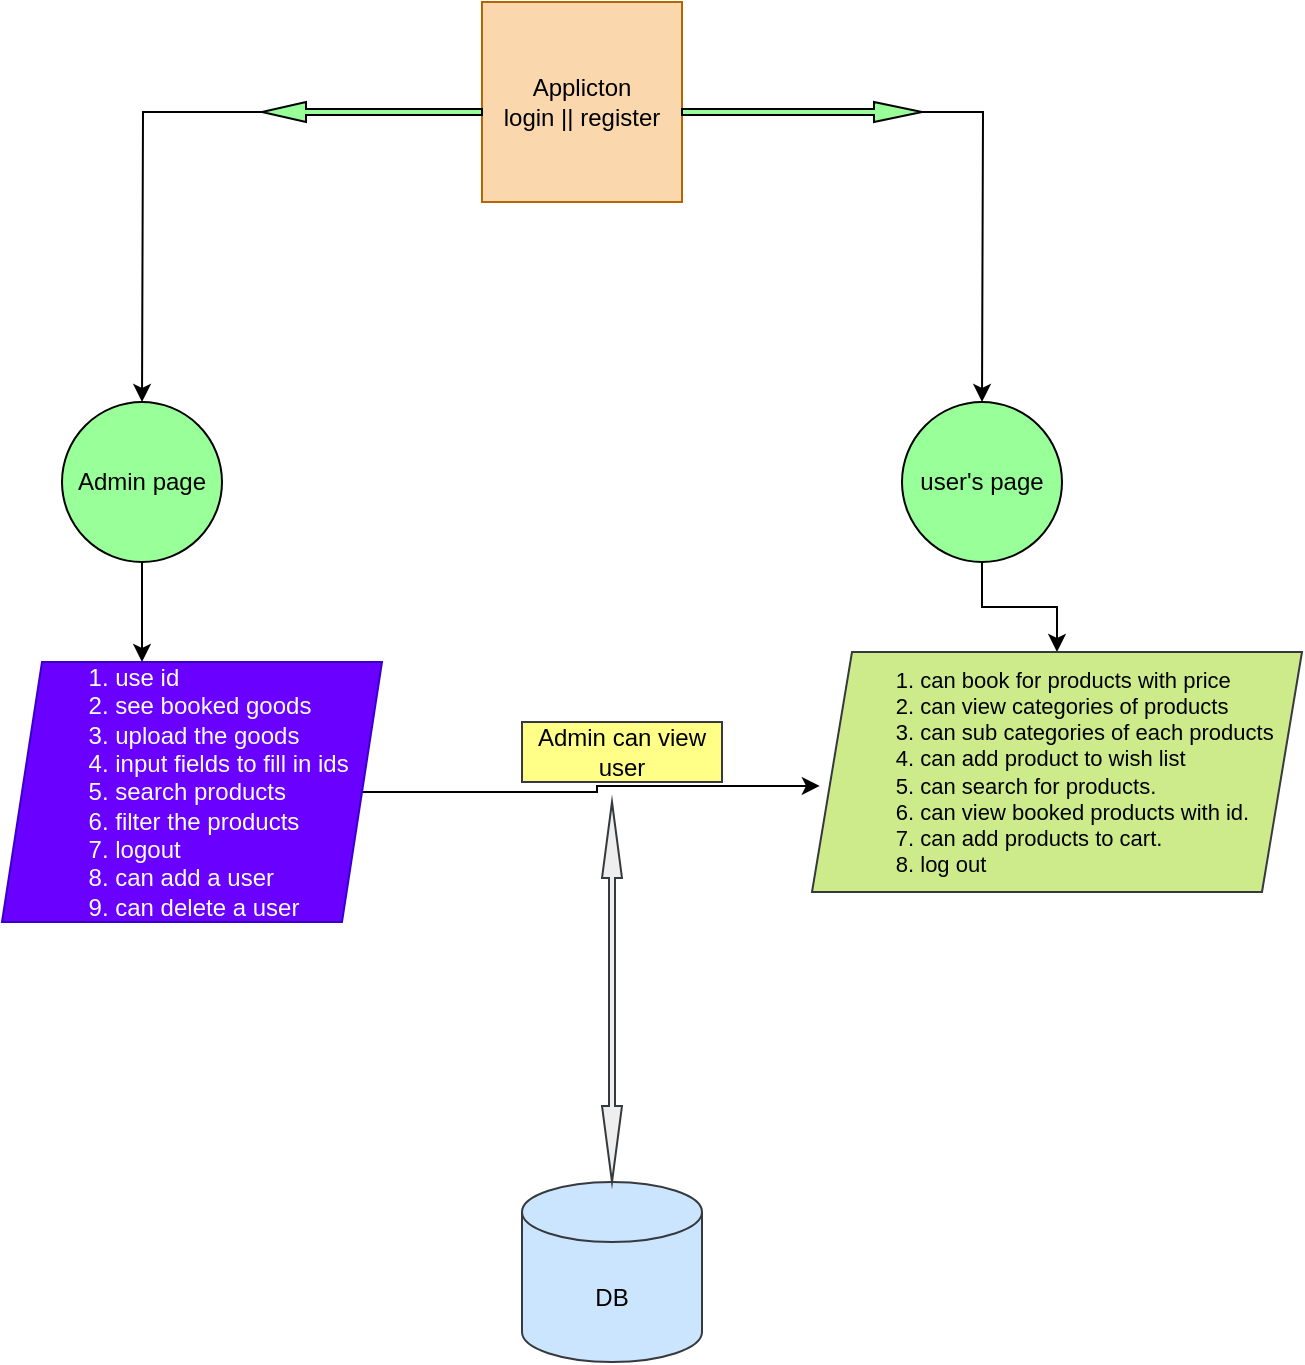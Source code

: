 <mxfile version="13.8.1" type="github"><diagram id="3HgzyN45o3ExHj661FNB" name="Page-1"><mxGraphModel dx="868" dy="520" grid="1" gridSize="10" guides="1" tooltips="1" connect="1" arrows="1" fold="1" page="1" pageScale="1" pageWidth="827" pageHeight="1169" math="0" shadow="0"><root><mxCell id="0"/><mxCell id="1" parent="0"/><mxCell id="fWss6plmxWEF8IyogR8u-5" value="Applicton&lt;br&gt;login || register" style="whiteSpace=wrap;html=1;aspect=fixed;align=center;fillColor=#fad7ac;strokeColor=#b46504;" vertex="1" parent="1"><mxGeometry x="290" y="10" width="100" height="100" as="geometry"/></mxCell><mxCell id="fWss6plmxWEF8IyogR8u-10" style="edgeStyle=orthogonalEdgeStyle;rounded=0;orthogonalLoop=1;jettySize=auto;html=1;" edge="1" parent="1" source="fWss6plmxWEF8IyogR8u-6"><mxGeometry relative="1" as="geometry"><mxPoint x="120" y="210" as="targetPoint"/></mxGeometry></mxCell><mxCell id="fWss6plmxWEF8IyogR8u-6" value="" style="shape=singleArrow;direction=west;whiteSpace=wrap;html=1;fillColor=#99FF99;align=center;" vertex="1" parent="1"><mxGeometry x="180" y="60" width="110" height="10" as="geometry"/></mxCell><mxCell id="fWss6plmxWEF8IyogR8u-11" style="edgeStyle=orthogonalEdgeStyle;rounded=0;orthogonalLoop=1;jettySize=auto;html=1;exitX=1;exitY=0.5;exitDx=0;exitDy=0;exitPerimeter=0;" edge="1" parent="1" source="fWss6plmxWEF8IyogR8u-9"><mxGeometry relative="1" as="geometry"><mxPoint x="540" y="210" as="targetPoint"/></mxGeometry></mxCell><mxCell id="fWss6plmxWEF8IyogR8u-9" value="" style="shape=singleArrow;whiteSpace=wrap;html=1;fillColor=#99FF99;align=center;" vertex="1" parent="1"><mxGeometry x="390" y="60" width="120" height="10" as="geometry"/></mxCell><mxCell id="fWss6plmxWEF8IyogR8u-14" style="edgeStyle=orthogonalEdgeStyle;rounded=0;orthogonalLoop=1;jettySize=auto;html=1;" edge="1" parent="1" source="fWss6plmxWEF8IyogR8u-12"><mxGeometry relative="1" as="geometry"><mxPoint x="120" y="340" as="targetPoint"/></mxGeometry></mxCell><mxCell id="fWss6plmxWEF8IyogR8u-12" value="Admin page" style="ellipse;whiteSpace=wrap;html=1;aspect=fixed;fillColor=#99FF99;align=center;" vertex="1" parent="1"><mxGeometry x="80" y="210" width="80" height="80" as="geometry"/></mxCell><mxCell id="fWss6plmxWEF8IyogR8u-17" style="edgeStyle=orthogonalEdgeStyle;rounded=0;orthogonalLoop=1;jettySize=auto;html=1;entryX=0.5;entryY=0;entryDx=0;entryDy=0;" edge="1" parent="1" source="fWss6plmxWEF8IyogR8u-13" target="fWss6plmxWEF8IyogR8u-16"><mxGeometry relative="1" as="geometry"/></mxCell><mxCell id="fWss6plmxWEF8IyogR8u-13" value="user's page" style="ellipse;whiteSpace=wrap;html=1;aspect=fixed;fillColor=#99FF99;align=center;" vertex="1" parent="1"><mxGeometry x="500" y="210" width="80" height="80" as="geometry"/></mxCell><mxCell id="fWss6plmxWEF8IyogR8u-24" value="" style="edgeStyle=orthogonalEdgeStyle;rounded=0;orthogonalLoop=1;jettySize=auto;html=1;entryX=0.016;entryY=0.558;entryDx=0;entryDy=0;entryPerimeter=0;" edge="1" parent="1" source="fWss6plmxWEF8IyogR8u-15" target="fWss6plmxWEF8IyogR8u-16"><mxGeometry relative="1" as="geometry"><mxPoint x="330" y="405" as="targetPoint"/></mxGeometry></mxCell><mxCell id="fWss6plmxWEF8IyogR8u-15" value="&lt;ol&gt;&lt;li style=&quot;text-align: justify&quot;&gt;use id&lt;/li&gt;&lt;li style=&quot;text-align: justify&quot;&gt;see booked goods&lt;/li&gt;&lt;li style=&quot;text-align: justify&quot;&gt;upload the goods&lt;/li&gt;&lt;li&gt;input fields to fill in ids&lt;/li&gt;&lt;li style=&quot;text-align: justify&quot;&gt;search products&lt;/li&gt;&lt;li style=&quot;text-align: justify&quot;&gt;filter the products&lt;/li&gt;&lt;li style=&quot;text-align: justify&quot;&gt;logout&lt;/li&gt;&lt;li style=&quot;text-align: justify&quot;&gt;can add a user&lt;/li&gt;&lt;li style=&quot;text-align: justify&quot;&gt;can delete a user&lt;/li&gt;&lt;/ol&gt;" style="shape=parallelogram;perimeter=parallelogramPerimeter;whiteSpace=wrap;html=1;fixedSize=1;fillColor=#6a00ff;align=center;strokeColor=#3700CC;fontColor=#ffffff;" vertex="1" parent="1"><mxGeometry x="50" y="340" width="190" height="130" as="geometry"/></mxCell><mxCell id="fWss6plmxWEF8IyogR8u-16" value="&lt;ol&gt;&lt;li style=&quot;text-align: justify ; font-size: 11px&quot;&gt;can book for products with price&lt;/li&gt;&lt;li style=&quot;text-align: justify ; font-size: 11px&quot;&gt;can view categories of products&lt;/li&gt;&lt;li style=&quot;text-align: justify ; font-size: 11px&quot;&gt;can sub categories of each products&lt;/li&gt;&lt;li style=&quot;text-align: justify ; font-size: 11px&quot;&gt;can add product to wish list&lt;/li&gt;&lt;li style=&quot;text-align: justify ; font-size: 11px&quot;&gt;can search for products.&lt;/li&gt;&lt;li style=&quot;text-align: justify ; font-size: 11px&quot;&gt;can view booked products with id.&lt;/li&gt;&lt;li style=&quot;text-align: justify ; font-size: 11px&quot;&gt;can add products to cart.&lt;/li&gt;&lt;li style=&quot;text-align: justify ; font-size: 11px&quot;&gt;log out&lt;/li&gt;&lt;/ol&gt;" style="shape=parallelogram;perimeter=parallelogramPerimeter;whiteSpace=wrap;html=1;fixedSize=1;fillColor=#cdeb8b;align=center;strokeColor=#36393d;" vertex="1" parent="1"><mxGeometry x="455" y="335" width="245" height="120" as="geometry"/></mxCell><mxCell id="fWss6plmxWEF8IyogR8u-25" value="DB" style="shape=cylinder3;whiteSpace=wrap;html=1;boundedLbl=1;backgroundOutline=1;size=15;fillColor=#cce5ff;align=center;strokeColor=#36393d;" vertex="1" parent="1"><mxGeometry x="310" y="600" width="90" height="90" as="geometry"/></mxCell><mxCell id="fWss6plmxWEF8IyogR8u-27" value="" style="shape=doubleArrow;direction=south;whiteSpace=wrap;html=1;fillColor=#eeeeee;align=center;strokeColor=#36393d;" vertex="1" parent="1"><mxGeometry x="350" y="410" width="10" height="190" as="geometry"/></mxCell><mxCell id="fWss6plmxWEF8IyogR8u-28" value="Admin can view user" style="text;html=1;strokeColor=#36393d;fillColor=#ffff88;align=center;verticalAlign=middle;whiteSpace=wrap;rounded=0;" vertex="1" parent="1"><mxGeometry x="310" y="370" width="100" height="30" as="geometry"/></mxCell></root></mxGraphModel></diagram></mxfile>